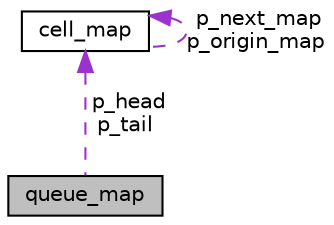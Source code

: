 digraph "queue_map"
{
 // LATEX_PDF_SIZE
  edge [fontname="Helvetica",fontsize="10",labelfontname="Helvetica",labelfontsize="10"];
  node [fontname="Helvetica",fontsize="10",shape=record];
  Node1 [label="queue_map",height=0.2,width=0.4,color="black", fillcolor="grey75", style="filled", fontcolor="black",tooltip="The structure representing the cells of the list."];
  Node2 -> Node1 [dir="back",color="darkorchid3",fontsize="10",style="dashed",label=" p_head\np_tail" ,fontname="Helvetica"];
  Node2 [label="cell_map",height=0.2,width=0.4,color="black", fillcolor="white", style="filled",URL="$structcell__map.html",tooltip="The structure representing the cells of the linked_list."];
  Node2 -> Node2 [dir="back",color="darkorchid3",fontsize="10",style="dashed",label=" p_next_map\np_origin_map" ,fontname="Helvetica"];
}
